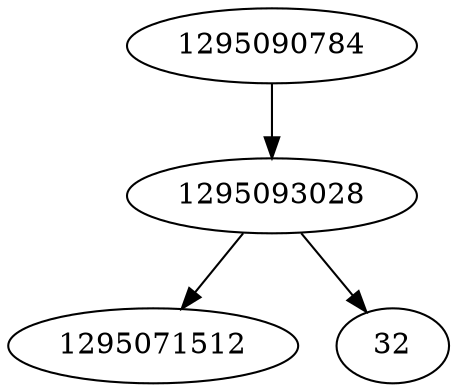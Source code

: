 strict digraph  {
1295090784;
1295071512;
32;
1295093028;
1295090784 -> 1295093028;
1295093028 -> 32;
1295093028 -> 1295071512;
}
